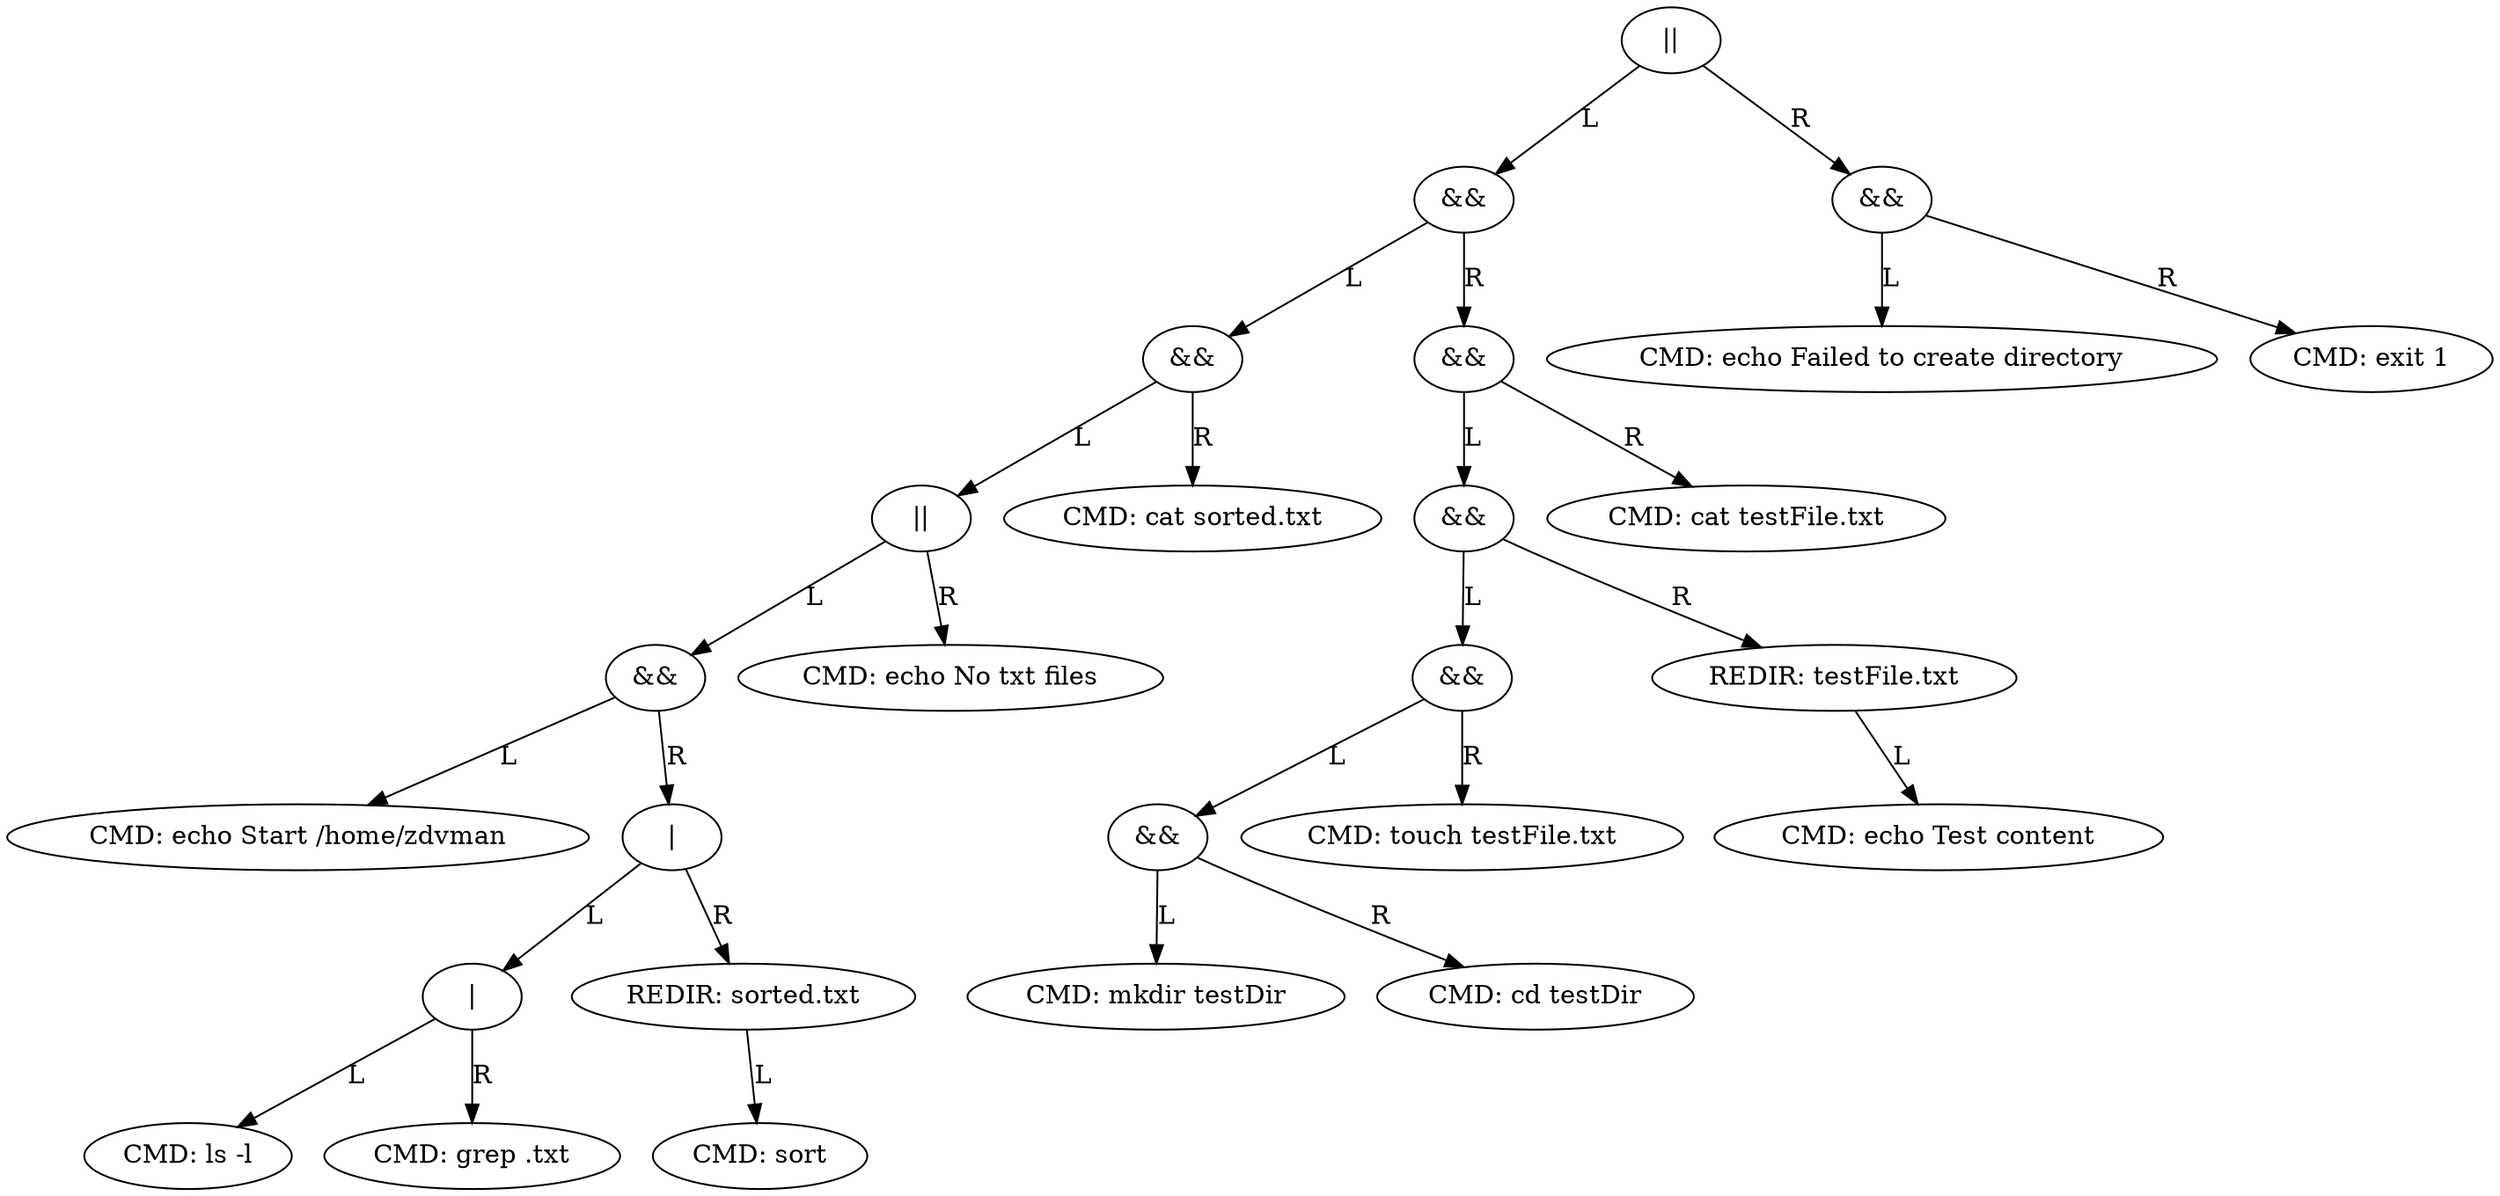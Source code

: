 digraph AST {
"0x55c4afcb8480" [label="||"];
"0x55c4afcb8480" -> "0x55c4afcb82f0" [label="L"];
"0x55c4afcb82f0" [label="&&"];
"0x55c4afcb82f0" -> "0x55c4afcb7ec0" [label="L"];
"0x55c4afcb7ec0" [label="&&"];
"0x55c4afcb7ec0" -> "0x55c4afcb7e00" [label="L"];
"0x55c4afcb7e00" [label="||"];
"0x55c4afcb7e00" -> "0x55c4afcb7d40" [label="L"];
"0x55c4afcb7d40" [label="&&"];
"0x55c4afcb7d40" -> "0x55c4afcb7810" [label="L"];
"0x55c4afcb7810" [label="CMD: echo Start /home/zdvman"];
"0x55c4afcb7d40" -> "0x55c4afcb7d10" [label="R"];
"0x55c4afcb7d10" [label="|"];
"0x55c4afcb7d10" -> "0x55c4afcb7c00" [label="L"];
"0x55c4afcb7c00" [label="|"];
"0x55c4afcb7c00" -> "0x55c4afcb7b40" [label="L"];
"0x55c4afcb7b40" [label="CMD: ls -l"];
"0x55c4afcb7c00" -> "0x55c4afcb7bd0" [label="R"];
"0x55c4afcb7bd0" [label="CMD: grep .txt"];
"0x55c4afcb7d10" -> "0x55c4afcb7ce0" [label="R"];
"0x55c4afcb7ce0" [label="REDIR: sorted.txt"];
"0x55c4afcb7ce0" -> "0x55c4afcb7c70" [label="L"];
"0x55c4afcb7c70" [label="CMD: sort"];
"0x55c4afcb7e00" -> "0x55c4afcb7dd0" [label="R"];
"0x55c4afcb7dd0" [label="CMD: echo No txt files"];
"0x55c4afcb7ec0" -> "0x55c4afcb7e90" [label="R"];
"0x55c4afcb7e90" [label="CMD: cat sorted.txt"];
"0x55c4afcb82f0" -> "0x55c4afcb82c0" [label="R"];
"0x55c4afcb82c0" [label="&&"];
"0x55c4afcb82c0" -> "0x55c4afcb8200" [label="L"];
"0x55c4afcb8200" [label="&&"];
"0x55c4afcb8200" -> "0x55c4afcb80d0" [label="L"];
"0x55c4afcb80d0" [label="&&"];
"0x55c4afcb80d0" -> "0x55c4afcb8010" [label="L"];
"0x55c4afcb8010" [label="&&"];
"0x55c4afcb8010" -> "0x55c4afcb7f50" [label="L"];
"0x55c4afcb7f50" [label="CMD: mkdir testDir"];
"0x55c4afcb8010" -> "0x55c4afcb7fe0" [label="R"];
"0x55c4afcb7fe0" [label="CMD: cd testDir"];
"0x55c4afcb80d0" -> "0x55c4afcb80a0" [label="R"];
"0x55c4afcb80a0" [label="CMD: touch testFile.txt"];
"0x55c4afcb8200" -> "0x55c4afcb81d0" [label="R"];
"0x55c4afcb81d0" [label="REDIR: testFile.txt"];
"0x55c4afcb81d0" -> "0x55c4afcb8160" [label="L"];
"0x55c4afcb8160" [label="CMD: echo Test content"];
"0x55c4afcb82c0" -> "0x55c4afcb8290" [label="R"];
"0x55c4afcb8290" [label="CMD: cat testFile.txt"];
"0x55c4afcb8480" -> "0x55c4afcb8450" [label="R"];
"0x55c4afcb8450" [label="&&"];
"0x55c4afcb8450" -> "0x55c4afcb8390" [label="L"];
"0x55c4afcb8390" [label="CMD: echo Failed to create directory"];
"0x55c4afcb8450" -> "0x55c4afcb8420" [label="R"];
"0x55c4afcb8420" [label="CMD: exit 1"];
}
